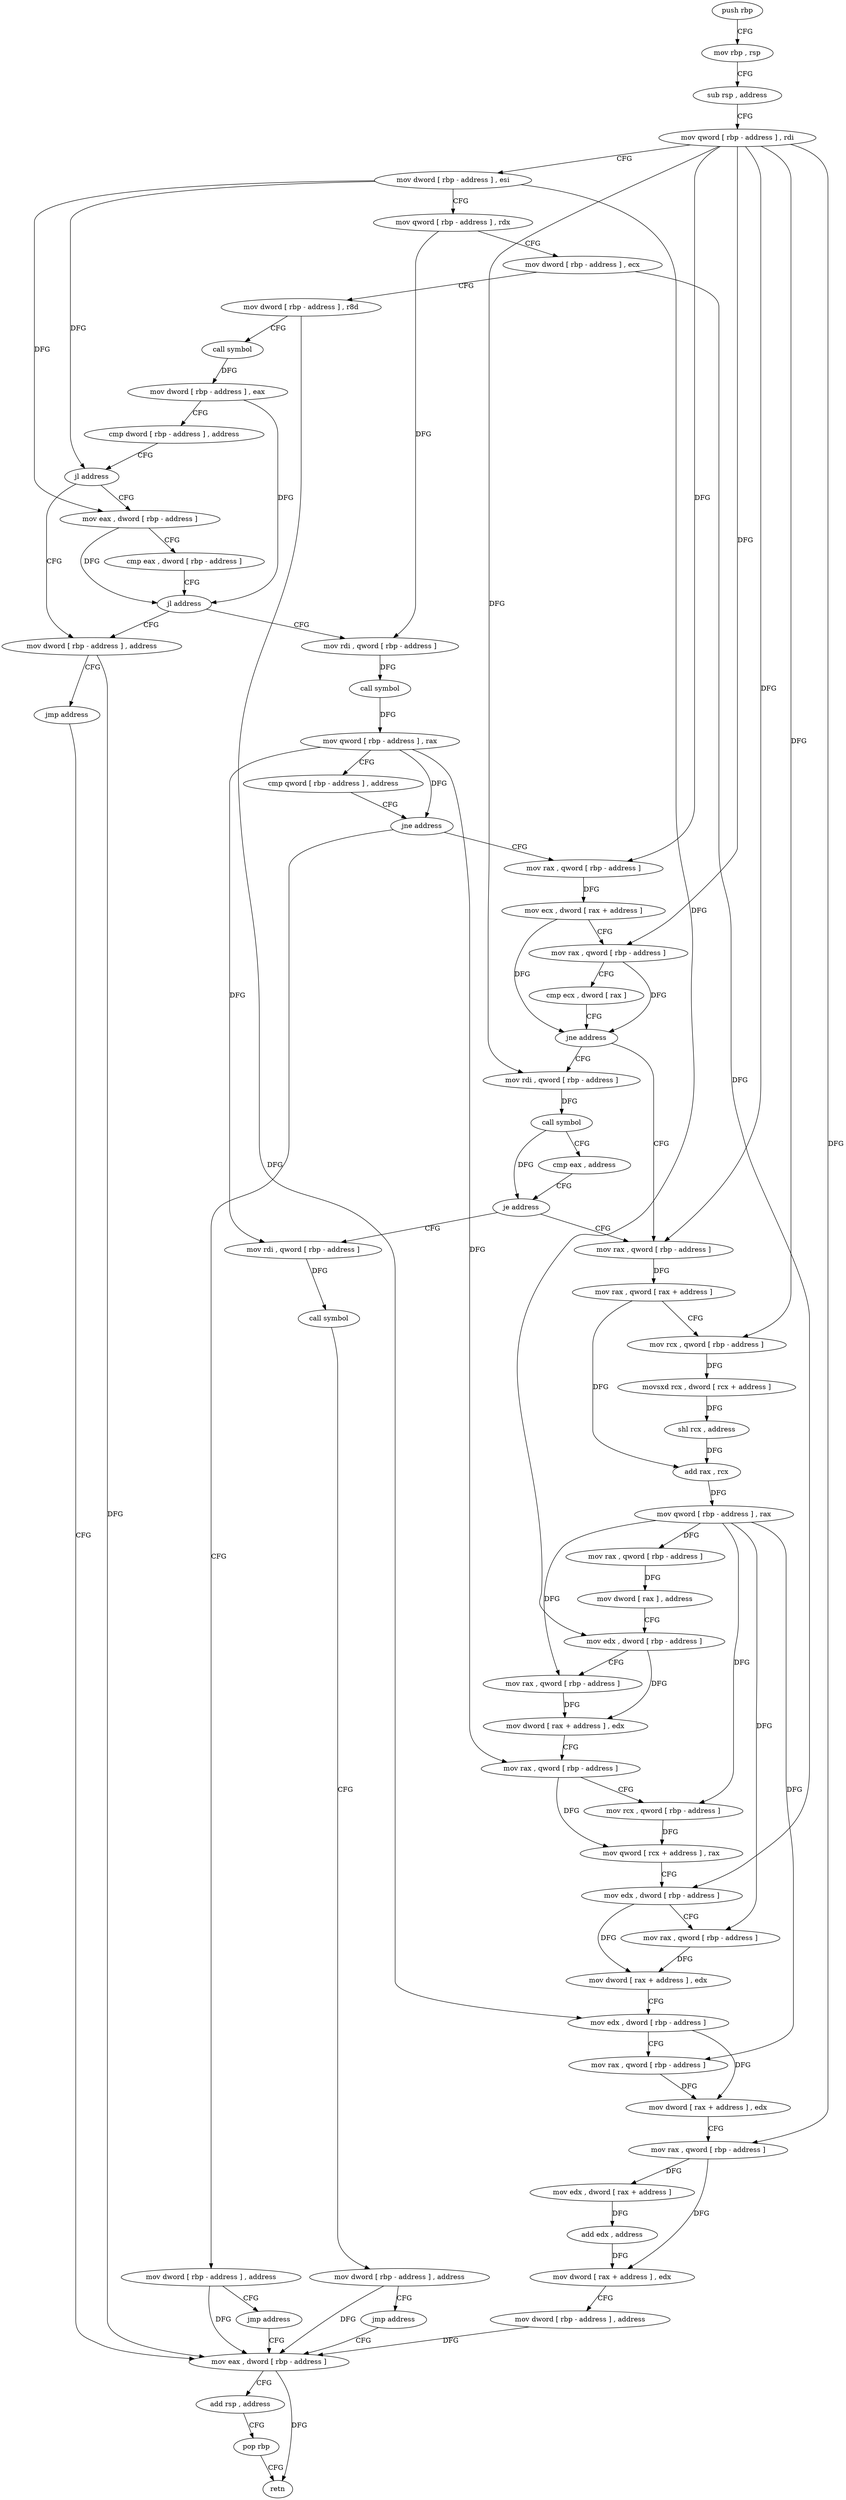 digraph "func" {
"368592" [label = "push rbp" ]
"368593" [label = "mov rbp , rsp" ]
"368596" [label = "sub rsp , address" ]
"368600" [label = "mov qword [ rbp - address ] , rdi" ]
"368604" [label = "mov dword [ rbp - address ] , esi" ]
"368607" [label = "mov qword [ rbp - address ] , rdx" ]
"368611" [label = "mov dword [ rbp - address ] , ecx" ]
"368614" [label = "mov dword [ rbp - address ] , r8d" ]
"368618" [label = "call symbol" ]
"368623" [label = "mov dword [ rbp - address ] , eax" ]
"368626" [label = "cmp dword [ rbp - address ] , address" ]
"368630" [label = "jl address" ]
"368648" [label = "mov dword [ rbp - address ] , address" ]
"368636" [label = "mov eax , dword [ rbp - address ]" ]
"368655" [label = "jmp address" ]
"368853" [label = "mov eax , dword [ rbp - address ]" ]
"368639" [label = "cmp eax , dword [ rbp - address ]" ]
"368642" [label = "jl address" ]
"368660" [label = "mov rdi , qword [ rbp - address ]" ]
"368856" [label = "add rsp , address" ]
"368860" [label = "pop rbp" ]
"368861" [label = "retn" ]
"368664" [label = "call symbol" ]
"368669" [label = "mov qword [ rbp - address ] , rax" ]
"368673" [label = "cmp qword [ rbp - address ] , address" ]
"368678" [label = "jne address" ]
"368696" [label = "mov rax , qword [ rbp - address ]" ]
"368684" [label = "mov dword [ rbp - address ] , address" ]
"368700" [label = "mov ecx , dword [ rax + address ]" ]
"368703" [label = "mov rax , qword [ rbp - address ]" ]
"368707" [label = "cmp ecx , dword [ rax ]" ]
"368709" [label = "jne address" ]
"368754" [label = "mov rax , qword [ rbp - address ]" ]
"368715" [label = "mov rdi , qword [ rbp - address ]" ]
"368691" [label = "jmp address" ]
"368758" [label = "mov rax , qword [ rax + address ]" ]
"368762" [label = "mov rcx , qword [ rbp - address ]" ]
"368766" [label = "movsxd rcx , dword [ rcx + address ]" ]
"368770" [label = "shl rcx , address" ]
"368774" [label = "add rax , rcx" ]
"368777" [label = "mov qword [ rbp - address ] , rax" ]
"368781" [label = "mov rax , qword [ rbp - address ]" ]
"368785" [label = "mov dword [ rax ] , address" ]
"368791" [label = "mov edx , dword [ rbp - address ]" ]
"368794" [label = "mov rax , qword [ rbp - address ]" ]
"368798" [label = "mov dword [ rax + address ] , edx" ]
"368801" [label = "mov rax , qword [ rbp - address ]" ]
"368805" [label = "mov rcx , qword [ rbp - address ]" ]
"368809" [label = "mov qword [ rcx + address ] , rax" ]
"368813" [label = "mov edx , dword [ rbp - address ]" ]
"368816" [label = "mov rax , qword [ rbp - address ]" ]
"368820" [label = "mov dword [ rax + address ] , edx" ]
"368823" [label = "mov edx , dword [ rbp - address ]" ]
"368826" [label = "mov rax , qword [ rbp - address ]" ]
"368830" [label = "mov dword [ rax + address ] , edx" ]
"368833" [label = "mov rax , qword [ rbp - address ]" ]
"368837" [label = "mov edx , dword [ rax + address ]" ]
"368840" [label = "add edx , address" ]
"368843" [label = "mov dword [ rax + address ] , edx" ]
"368846" [label = "mov dword [ rbp - address ] , address" ]
"368719" [label = "call symbol" ]
"368724" [label = "cmp eax , address" ]
"368727" [label = "je address" ]
"368733" [label = "mov rdi , qword [ rbp - address ]" ]
"368737" [label = "call symbol" ]
"368742" [label = "mov dword [ rbp - address ] , address" ]
"368749" [label = "jmp address" ]
"368592" -> "368593" [ label = "CFG" ]
"368593" -> "368596" [ label = "CFG" ]
"368596" -> "368600" [ label = "CFG" ]
"368600" -> "368604" [ label = "CFG" ]
"368600" -> "368696" [ label = "DFG" ]
"368600" -> "368703" [ label = "DFG" ]
"368600" -> "368754" [ label = "DFG" ]
"368600" -> "368762" [ label = "DFG" ]
"368600" -> "368833" [ label = "DFG" ]
"368600" -> "368715" [ label = "DFG" ]
"368604" -> "368607" [ label = "CFG" ]
"368604" -> "368630" [ label = "DFG" ]
"368604" -> "368636" [ label = "DFG" ]
"368604" -> "368791" [ label = "DFG" ]
"368607" -> "368611" [ label = "CFG" ]
"368607" -> "368660" [ label = "DFG" ]
"368611" -> "368614" [ label = "CFG" ]
"368611" -> "368813" [ label = "DFG" ]
"368614" -> "368618" [ label = "CFG" ]
"368614" -> "368823" [ label = "DFG" ]
"368618" -> "368623" [ label = "DFG" ]
"368623" -> "368626" [ label = "CFG" ]
"368623" -> "368642" [ label = "DFG" ]
"368626" -> "368630" [ label = "CFG" ]
"368630" -> "368648" [ label = "CFG" ]
"368630" -> "368636" [ label = "CFG" ]
"368648" -> "368655" [ label = "CFG" ]
"368648" -> "368853" [ label = "DFG" ]
"368636" -> "368639" [ label = "CFG" ]
"368636" -> "368642" [ label = "DFG" ]
"368655" -> "368853" [ label = "CFG" ]
"368853" -> "368856" [ label = "CFG" ]
"368853" -> "368861" [ label = "DFG" ]
"368639" -> "368642" [ label = "CFG" ]
"368642" -> "368660" [ label = "CFG" ]
"368642" -> "368648" [ label = "CFG" ]
"368660" -> "368664" [ label = "DFG" ]
"368856" -> "368860" [ label = "CFG" ]
"368860" -> "368861" [ label = "CFG" ]
"368664" -> "368669" [ label = "DFG" ]
"368669" -> "368673" [ label = "CFG" ]
"368669" -> "368678" [ label = "DFG" ]
"368669" -> "368801" [ label = "DFG" ]
"368669" -> "368733" [ label = "DFG" ]
"368673" -> "368678" [ label = "CFG" ]
"368678" -> "368696" [ label = "CFG" ]
"368678" -> "368684" [ label = "CFG" ]
"368696" -> "368700" [ label = "DFG" ]
"368684" -> "368691" [ label = "CFG" ]
"368684" -> "368853" [ label = "DFG" ]
"368700" -> "368703" [ label = "CFG" ]
"368700" -> "368709" [ label = "DFG" ]
"368703" -> "368707" [ label = "CFG" ]
"368703" -> "368709" [ label = "DFG" ]
"368707" -> "368709" [ label = "CFG" ]
"368709" -> "368754" [ label = "CFG" ]
"368709" -> "368715" [ label = "CFG" ]
"368754" -> "368758" [ label = "DFG" ]
"368715" -> "368719" [ label = "DFG" ]
"368691" -> "368853" [ label = "CFG" ]
"368758" -> "368762" [ label = "CFG" ]
"368758" -> "368774" [ label = "DFG" ]
"368762" -> "368766" [ label = "DFG" ]
"368766" -> "368770" [ label = "DFG" ]
"368770" -> "368774" [ label = "DFG" ]
"368774" -> "368777" [ label = "DFG" ]
"368777" -> "368781" [ label = "DFG" ]
"368777" -> "368794" [ label = "DFG" ]
"368777" -> "368805" [ label = "DFG" ]
"368777" -> "368816" [ label = "DFG" ]
"368777" -> "368826" [ label = "DFG" ]
"368781" -> "368785" [ label = "DFG" ]
"368785" -> "368791" [ label = "CFG" ]
"368791" -> "368794" [ label = "CFG" ]
"368791" -> "368798" [ label = "DFG" ]
"368794" -> "368798" [ label = "DFG" ]
"368798" -> "368801" [ label = "CFG" ]
"368801" -> "368805" [ label = "CFG" ]
"368801" -> "368809" [ label = "DFG" ]
"368805" -> "368809" [ label = "DFG" ]
"368809" -> "368813" [ label = "CFG" ]
"368813" -> "368816" [ label = "CFG" ]
"368813" -> "368820" [ label = "DFG" ]
"368816" -> "368820" [ label = "DFG" ]
"368820" -> "368823" [ label = "CFG" ]
"368823" -> "368826" [ label = "CFG" ]
"368823" -> "368830" [ label = "DFG" ]
"368826" -> "368830" [ label = "DFG" ]
"368830" -> "368833" [ label = "CFG" ]
"368833" -> "368837" [ label = "DFG" ]
"368833" -> "368843" [ label = "DFG" ]
"368837" -> "368840" [ label = "DFG" ]
"368840" -> "368843" [ label = "DFG" ]
"368843" -> "368846" [ label = "CFG" ]
"368846" -> "368853" [ label = "DFG" ]
"368719" -> "368724" [ label = "CFG" ]
"368719" -> "368727" [ label = "DFG" ]
"368724" -> "368727" [ label = "CFG" ]
"368727" -> "368754" [ label = "CFG" ]
"368727" -> "368733" [ label = "CFG" ]
"368733" -> "368737" [ label = "DFG" ]
"368737" -> "368742" [ label = "CFG" ]
"368742" -> "368749" [ label = "CFG" ]
"368742" -> "368853" [ label = "DFG" ]
"368749" -> "368853" [ label = "CFG" ]
}

